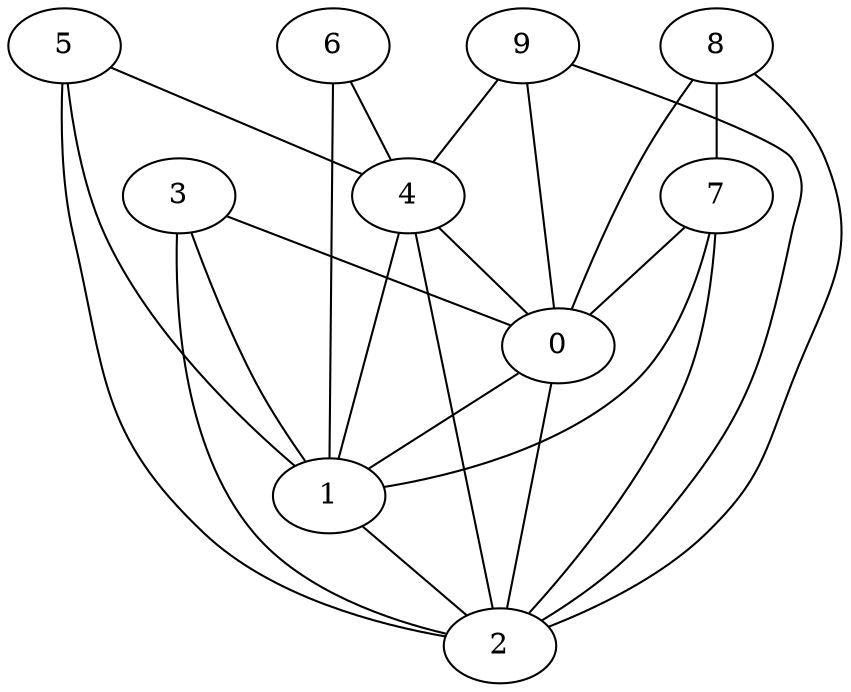 graph {
    0 [ label = "0" ]
    1 [ label = "1" ]
    2 [ label = "2" ]
    3 [ label = "3" ]
    4 [ label = "4" ]
    5 [ label = "5" ]
    6 [ label = "6" ]
    7 [ label = "7" ]
    8 [ label = "8" ]
    9 [ label = "9" ]
    0 -- 1 [ ]
    0 -- 2 [ ]
    1 -- 2 [ ]
    3 -- 0 [ ]
    3 -- 1 [ ]
    3 -- 2 [ ]
    4 -- 0 [ ]
    4 -- 1 [ ]
    4 -- 2 [ ]
    5 -- 1 [ ]
    5 -- 2 [ ]
    5 -- 4 [ ]
    6 -- 1 [ ]
    6 -- 4 [ ]
    9 -- 4 [ ]
    7 -- 0 [ ]
    7 -- 1 [ ]
    7 -- 2 [ ]
    8 -- 0 [ ]
    8 -- 2 [ ]
    8 -- 7 [ ]
    9 -- 0 [ ]
    9 -- 2 [ ]
}
